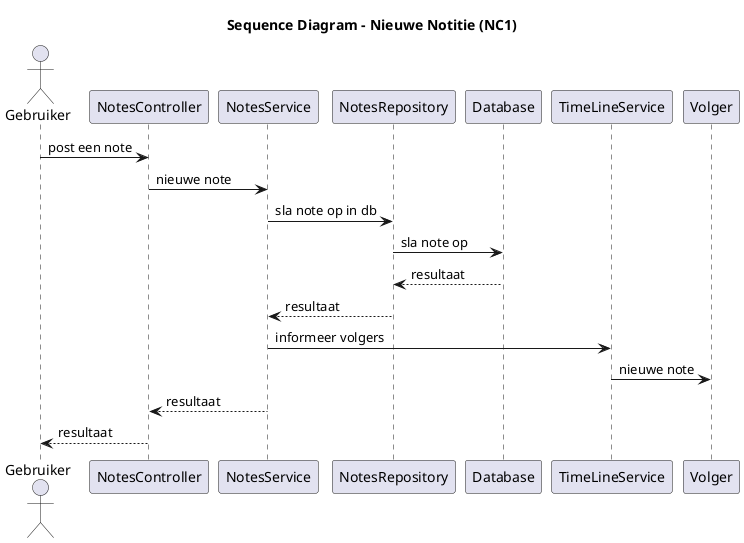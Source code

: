 @startuml

title Sequence Diagram - Nieuwe Notitie (NC1)

actor Gebruiker

Gebruiker -> NotesController: post een note
NotesController -> NotesService: nieuwe note
NotesService -> NotesRepository: sla note op in db
NotesRepository -> Database: sla note op
Database --> NotesRepository: resultaat
NotesRepository --> NotesService: resultaat
NotesService -> TimeLineService: informeer volgers
TimeLineService -> Volger: nieuwe note
NotesService --> NotesController: resultaat
NotesController --> Gebruiker: resultaat

@enduml
